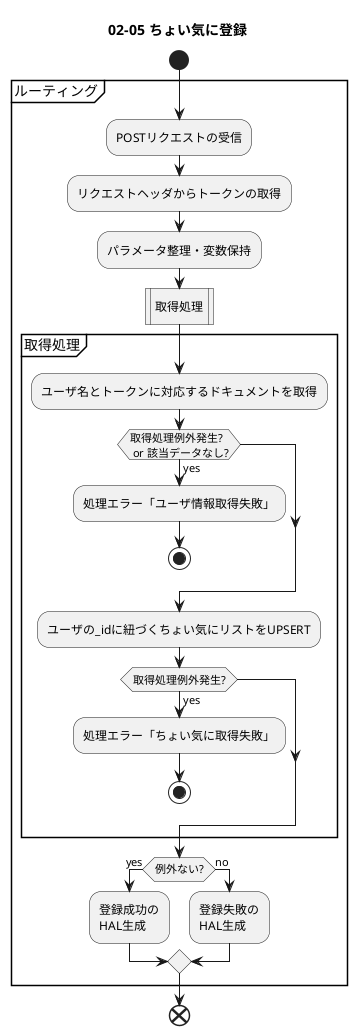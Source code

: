 @startuml 02-05_ACT_ちょい気に登録
    title 02-05 ちょい気に登録

    start
    partition ルーティング {
        
        :POSTリクエストの受信;
        :リクエストヘッダからトークンの取得;
        :パラメータ整理・変数保持;

        :取得処理|
        partition 取得処理 {
            
            :ユーザ名とトークンに対応するドキュメントを取得;
            if (取得処理例外発生? \n or 該当データなし?) then (yes)
                :処理エラー「ユーザ情報取得失敗」;
                stop
                
            endif

            :ユーザの_idに紐づくちょい気にリストをUPSERT;
            if (取得処理例外発生?) then (yes)
                :処理エラー「ちょい気に取得失敗」;
                stop
                
            endif

        }

        if (例外ない?) then (yes)
            :登録成功の\nHAL生成;
        else (no)
            :登録失敗の\nHAL生成;
        endif
        
    }

    end
    

@enduml